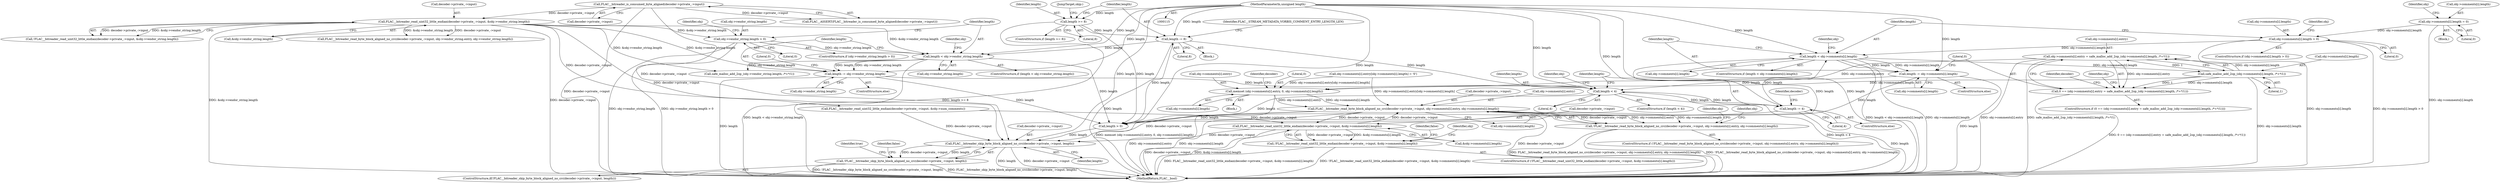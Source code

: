 digraph "0_Android_b499389da21d89d32deff500376c5ee4f8f0b04c@API" {
"1000439" [label="(Call,obj->comments[i].entry = safe_malloc_add_2op_(obj->comments[i].length, /*+*/1))"];
"1000447" [label="(Call,safe_malloc_add_2op_(obj->comments[i].length, /*+*/1))"];
"1000410" [label="(Call,length < obj->comments[i].length)"];
"1000377" [label="(Call,length -= 4)"];
"1000366" [label="(Call,length < 4)"];
"1000427" [label="(Call,length -= obj->comments[i].length)"];
"1000118" [label="(MethodParameterIn,unsigned length)"];
"1000133" [label="(Call,length -= 8)"];
"1000129" [label="(Call,length >= 8)"];
"1000190" [label="(Call,length -= obj->vendor_string.length)"];
"1000166" [label="(Call,length < obj->vendor_string.length)"];
"1000157" [label="(Call,obj->vendor_string.length > 0)"];
"1000142" [label="(Call,FLAC__bitreader_read_uint32_little_endian(decoder->private_->input, &obj->vendor_string.length))"];
"1000122" [label="(Call,FLAC__bitreader_is_consumed_byte_aligned(decoder->private_->input))"];
"1000399" [label="(Call,obj->comments[i].length > 0)"];
"1000343" [label="(Call,obj->comments[i].length = 0)"];
"1000437" [label="(Call,0 == (obj->comments[i].entry = safe_malloc_add_2op_(obj->comments[i].length, /*+*/1)))"];
"1000466" [label="(Call,memset (obj->comments[i].entry, 0, obj->comments[i].length))"];
"1000484" [label="(Call,FLAC__bitreader_read_byte_block_aligned_no_crc(decoder->private_->input, obj->comments[i].entry, obj->comments[i].length))"];
"1000382" [label="(Call,FLAC__bitreader_read_uint32_little_endian(decoder->private_->input, &obj->comments[i].length))"];
"1000381" [label="(Call,!FLAC__bitreader_read_uint32_little_endian(decoder->private_->input, &obj->comments[i].length))"];
"1000552" [label="(Call,FLAC__bitreader_skip_byte_block_aligned_no_crc(decoder->private_->input, length))"];
"1000551" [label="(Call,!FLAC__bitreader_skip_byte_block_aligned_no_crc(decoder->private_->input, length))"];
"1000483" [label="(Call,!FLAC__bitreader_read_byte_block_aligned_no_crc(decoder->private_->input, obj->comments[i].entry, obj->comments[i].length))"];
"1000427" [label="(Call,length -= obj->comments[i].length)"];
"1000177" [label="(Identifier,obj)"];
"1000440" [label="(Call,obj->comments[i].entry)"];
"1000135" [label="(Literal,8)"];
"1000398" [label="(ControlStructure,if (obj->comments[i].length > 0))"];
"1000206" [label="(Call,safe_malloc_add_2op_(obj->vendor_string.length, /*+*/1))"];
"1000343" [label="(Call,obj->comments[i].length = 0)"];
"1000157" [label="(Call,obj->vendor_string.length > 0)"];
"1000131" [label="(Literal,8)"];
"1000397" [label="(Identifier,false)"];
"1000344" [label="(Call,obj->comments[i].length)"];
"1000382" [label="(Call,FLAC__bitreader_read_uint32_little_endian(decoder->private_->input, &obj->comments[i].length))"];
"1000546" [label="(Call,length > 0)"];
"1000467" [label="(Call,obj->comments[i].entry)"];
"1000158" [label="(Call,obj->vendor_string.length)"];
"1000199" [label="(Literal,0)"];
"1000132" [label="(Block,)"];
"1000436" [label="(ControlStructure,if (0 == (obj->comments[i].entry = safe_malloc_add_2op_(obj->comments[i].length, /*+*/1))))"];
"1000485" [label="(Call,decoder->private_->input)"];
"1000428" [label="(Identifier,length)"];
"1000400" [label="(Call,obj->comments[i].length)"];
"1000437" [label="(Call,0 == (obj->comments[i].entry = safe_malloc_add_2op_(obj->comments[i].length, /*+*/1)))"];
"1000422" [label="(Identifier,obj)"];
"1000385" [label="(Identifier,decoder)"];
"1000560" [label="(Identifier,false)"];
"1000410" [label="(Call,length < obj->comments[i].length)"];
"1000511" [label="(Call,obj->comments[i].entry[obj->comments[i].length] = '\0')"];
"1000225" [label="(Call,FLAC__bitreader_read_byte_block_aligned_no_crc(decoder->private_->input, obj->vendor_string.entry, obj->vendor_string.length))"];
"1000190" [label="(Call,length -= obj->vendor_string.length)"];
"1000497" [label="(Call,obj->comments[i].length)"];
"1000166" [label="(Call,length < obj->vendor_string.length)"];
"1000129" [label="(Call,length >= 8)"];
"1000356" [label="(Identifier,obj)"];
"1000167" [label="(Identifier,length)"];
"1000130" [label="(Identifier,length)"];
"1000168" [label="(Call,obj->vendor_string.length)"];
"1000455" [label="(Literal,1)"];
"1000447" [label="(Call,safe_malloc_add_2op_(obj->comments[i].length, /*+*/1))"];
"1000388" [label="(Call,&obj->comments[i].length)"];
"1000483" [label="(Call,!FLAC__bitreader_read_byte_block_aligned_no_crc(decoder->private_->input, obj->comments[i].entry, obj->comments[i].length))"];
"1000377" [label="(Call,length -= 4)"];
"1000133" [label="(Call,length -= 8)"];
"1000533" [label="(Identifier,obj)"];
"1000426" [label="(ControlStructure,else)"];
"1000368" [label="(Literal,4)"];
"1000399" [label="(Call,obj->comments[i].length > 0)"];
"1000376" [label="(ControlStructure,else)"];
"1000460" [label="(Identifier,decoder)"];
"1000118" [label="(MethodParameterIn,unsigned length)"];
"1000563" [label="(MethodReturn,FLAC__bool)"];
"1000381" [label="(Call,!FLAC__bitreader_read_uint32_little_endian(decoder->private_->input, &obj->comments[i].length))"];
"1000342" [label="(Block,)"];
"1000123" [label="(Call,decoder->private_->input)"];
"1000552" [label="(Call,FLAC__bitreader_skip_byte_block_aligned_no_crc(decoder->private_->input, length))"];
"1000367" [label="(Identifier,length)"];
"1000407" [label="(Literal,0)"];
"1000366" [label="(Call,length < 4)"];
"1000558" [label="(Identifier,length)"];
"1000403" [label="(Identifier,obj)"];
"1000412" [label="(Call,obj->comments[i].length)"];
"1000475" [label="(Call,obj->comments[i].length)"];
"1000408" [label="(Block,)"];
"1000448" [label="(Call,obj->comments[i].length)"];
"1000192" [label="(Call,obj->vendor_string.length)"];
"1000134" [label="(Identifier,length)"];
"1000466" [label="(Call,memset (obj->comments[i].entry, 0, obj->comments[i].length))"];
"1000128" [label="(ControlStructure,if (length >= 8))"];
"1000429" [label="(Call,obj->comments[i].length)"];
"1000438" [label="(Literal,0)"];
"1000365" [label="(ControlStructure,if (length < 4))"];
"1000411" [label="(Identifier,length)"];
"1000260" [label="(Identifier,obj)"];
"1000379" [label="(Literal,4)"];
"1000482" [label="(ControlStructure,if (!FLAC__bitreader_read_byte_block_aligned_no_crc(decoder->private_->input, obj->comments[i].entry, obj->comments[i].length)))"];
"1000553" [label="(Call,decoder->private_->input)"];
"1000544" [label="(JumpTarget,skip:)"];
"1000550" [label="(ControlStructure,if(!FLAC__bitreader_skip_byte_block_aligned_no_crc(decoder->private_->input, length)))"];
"1000138" [label="(Identifier,FLAC__STREAM_METADATA_VORBIS_COMMENT_ENTRY_LENGTH_LEN)"];
"1000372" [label="(Identifier,obj)"];
"1000156" [label="(ControlStructure,if (obj->vendor_string.length > 0))"];
"1000121" [label="(Call,FLAC__ASSERT(FLAC__bitreader_is_consumed_byte_aligned(decoder->private_->input)))"];
"1000270" [label="(Call,FLAC__bitreader_read_uint32_little_endian(decoder->private_->input, &obj->num_comments))"];
"1000507" [label="(Identifier,obj)"];
"1000484" [label="(Call,FLAC__bitreader_read_byte_block_aligned_no_crc(decoder->private_->input, obj->comments[i].entry, obj->comments[i].length))"];
"1000122" [label="(Call,FLAC__bitreader_is_consumed_byte_aligned(decoder->private_->input))"];
"1000439" [label="(Call,obj->comments[i].entry = safe_malloc_add_2op_(obj->comments[i].length, /*+*/1))"];
"1000141" [label="(Call,!FLAC__bitreader_read_uint32_little_endian(decoder->private_->input, &obj->vendor_string.length))"];
"1000163" [label="(Literal,0)"];
"1000351" [label="(Literal,0)"];
"1000490" [label="(Call,obj->comments[i].entry)"];
"1000487" [label="(Identifier,decoder)"];
"1000551" [label="(Call,!FLAC__bitreader_skip_byte_block_aligned_no_crc(decoder->private_->input, length))"];
"1000148" [label="(Call,&obj->vendor_string.length)"];
"1000378" [label="(Identifier,length)"];
"1000470" [label="(Identifier,obj)"];
"1000409" [label="(ControlStructure,if (length < obj->comments[i].length))"];
"1000562" [label="(Identifier,true)"];
"1000380" [label="(ControlStructure,if (!FLAC__bitreader_read_uint32_little_endian(decoder->private_->input, &obj->comments[i].length)))"];
"1000189" [label="(ControlStructure,else)"];
"1000142" [label="(Call,FLAC__bitreader_read_uint32_little_endian(decoder->private_->input, &obj->vendor_string.length))"];
"1000143" [label="(Call,decoder->private_->input)"];
"1000516" [label="(Identifier,obj)"];
"1000383" [label="(Call,decoder->private_->input)"];
"1000474" [label="(Literal,0)"];
"1000165" [label="(ControlStructure,if (length < obj->vendor_string.length))"];
"1000191" [label="(Identifier,length)"];
"1000439" -> "1000437"  [label="AST: "];
"1000439" -> "1000447"  [label="CFG: "];
"1000440" -> "1000439"  [label="AST: "];
"1000447" -> "1000439"  [label="AST: "];
"1000437" -> "1000439"  [label="CFG: "];
"1000439" -> "1000563"  [label="DDG: obj->comments[i].entry"];
"1000439" -> "1000563"  [label="DDG: safe_malloc_add_2op_(obj->comments[i].length, /*+*/1)"];
"1000439" -> "1000437"  [label="DDG: obj->comments[i].entry"];
"1000447" -> "1000439"  [label="DDG: obj->comments[i].length"];
"1000447" -> "1000439"  [label="DDG: 1"];
"1000439" -> "1000466"  [label="DDG: obj->comments[i].entry"];
"1000447" -> "1000455"  [label="CFG: "];
"1000448" -> "1000447"  [label="AST: "];
"1000455" -> "1000447"  [label="AST: "];
"1000447" -> "1000563"  [label="DDG: obj->comments[i].length"];
"1000447" -> "1000437"  [label="DDG: obj->comments[i].length"];
"1000447" -> "1000437"  [label="DDG: 1"];
"1000410" -> "1000447"  [label="DDG: obj->comments[i].length"];
"1000447" -> "1000466"  [label="DDG: obj->comments[i].length"];
"1000410" -> "1000409"  [label="AST: "];
"1000410" -> "1000412"  [label="CFG: "];
"1000411" -> "1000410"  [label="AST: "];
"1000412" -> "1000410"  [label="AST: "];
"1000422" -> "1000410"  [label="CFG: "];
"1000428" -> "1000410"  [label="CFG: "];
"1000410" -> "1000563"  [label="DDG: obj->comments[i].length"];
"1000410" -> "1000563"  [label="DDG: length < obj->comments[i].length"];
"1000377" -> "1000410"  [label="DDG: length"];
"1000118" -> "1000410"  [label="DDG: length"];
"1000399" -> "1000410"  [label="DDG: obj->comments[i].length"];
"1000410" -> "1000427"  [label="DDG: obj->comments[i].length"];
"1000410" -> "1000427"  [label="DDG: length"];
"1000410" -> "1000546"  [label="DDG: length"];
"1000377" -> "1000376"  [label="AST: "];
"1000377" -> "1000379"  [label="CFG: "];
"1000378" -> "1000377"  [label="AST: "];
"1000379" -> "1000377"  [label="AST: "];
"1000385" -> "1000377"  [label="CFG: "];
"1000377" -> "1000563"  [label="DDG: length"];
"1000377" -> "1000366"  [label="DDG: length"];
"1000366" -> "1000377"  [label="DDG: length"];
"1000118" -> "1000377"  [label="DDG: length"];
"1000377" -> "1000546"  [label="DDG: length"];
"1000366" -> "1000365"  [label="AST: "];
"1000366" -> "1000368"  [label="CFG: "];
"1000367" -> "1000366"  [label="AST: "];
"1000368" -> "1000366"  [label="AST: "];
"1000372" -> "1000366"  [label="CFG: "];
"1000378" -> "1000366"  [label="CFG: "];
"1000366" -> "1000563"  [label="DDG: length < 4"];
"1000427" -> "1000366"  [label="DDG: length"];
"1000133" -> "1000366"  [label="DDG: length"];
"1000190" -> "1000366"  [label="DDG: length"];
"1000118" -> "1000366"  [label="DDG: length"];
"1000366" -> "1000546"  [label="DDG: length"];
"1000427" -> "1000426"  [label="AST: "];
"1000427" -> "1000429"  [label="CFG: "];
"1000428" -> "1000427"  [label="AST: "];
"1000429" -> "1000427"  [label="AST: "];
"1000438" -> "1000427"  [label="CFG: "];
"1000427" -> "1000563"  [label="DDG: length"];
"1000118" -> "1000427"  [label="DDG: length"];
"1000427" -> "1000546"  [label="DDG: length"];
"1000118" -> "1000115"  [label="AST: "];
"1000118" -> "1000563"  [label="DDG: length"];
"1000118" -> "1000129"  [label="DDG: length"];
"1000118" -> "1000133"  [label="DDG: length"];
"1000118" -> "1000166"  [label="DDG: length"];
"1000118" -> "1000190"  [label="DDG: length"];
"1000118" -> "1000546"  [label="DDG: length"];
"1000118" -> "1000552"  [label="DDG: length"];
"1000133" -> "1000132"  [label="AST: "];
"1000133" -> "1000135"  [label="CFG: "];
"1000134" -> "1000133"  [label="AST: "];
"1000135" -> "1000133"  [label="AST: "];
"1000138" -> "1000133"  [label="CFG: "];
"1000133" -> "1000563"  [label="DDG: length"];
"1000129" -> "1000133"  [label="DDG: length"];
"1000133" -> "1000166"  [label="DDG: length"];
"1000133" -> "1000546"  [label="DDG: length"];
"1000129" -> "1000128"  [label="AST: "];
"1000129" -> "1000131"  [label="CFG: "];
"1000130" -> "1000129"  [label="AST: "];
"1000131" -> "1000129"  [label="AST: "];
"1000134" -> "1000129"  [label="CFG: "];
"1000544" -> "1000129"  [label="CFG: "];
"1000129" -> "1000563"  [label="DDG: length >= 8"];
"1000129" -> "1000546"  [label="DDG: length"];
"1000190" -> "1000189"  [label="AST: "];
"1000190" -> "1000192"  [label="CFG: "];
"1000191" -> "1000190"  [label="AST: "];
"1000192" -> "1000190"  [label="AST: "];
"1000199" -> "1000190"  [label="CFG: "];
"1000190" -> "1000563"  [label="DDG: length"];
"1000166" -> "1000190"  [label="DDG: obj->vendor_string.length"];
"1000166" -> "1000190"  [label="DDG: length"];
"1000142" -> "1000190"  [label="DDG: &obj->vendor_string.length"];
"1000190" -> "1000546"  [label="DDG: length"];
"1000166" -> "1000165"  [label="AST: "];
"1000166" -> "1000168"  [label="CFG: "];
"1000167" -> "1000166"  [label="AST: "];
"1000168" -> "1000166"  [label="AST: "];
"1000177" -> "1000166"  [label="CFG: "];
"1000191" -> "1000166"  [label="CFG: "];
"1000166" -> "1000563"  [label="DDG: length < obj->vendor_string.length"];
"1000157" -> "1000166"  [label="DDG: obj->vendor_string.length"];
"1000142" -> "1000166"  [label="DDG: &obj->vendor_string.length"];
"1000166" -> "1000206"  [label="DDG: obj->vendor_string.length"];
"1000166" -> "1000546"  [label="DDG: length"];
"1000157" -> "1000156"  [label="AST: "];
"1000157" -> "1000163"  [label="CFG: "];
"1000158" -> "1000157"  [label="AST: "];
"1000163" -> "1000157"  [label="AST: "];
"1000167" -> "1000157"  [label="CFG: "];
"1000260" -> "1000157"  [label="CFG: "];
"1000157" -> "1000563"  [label="DDG: obj->vendor_string.length > 0"];
"1000157" -> "1000563"  [label="DDG: obj->vendor_string.length"];
"1000142" -> "1000157"  [label="DDG: &obj->vendor_string.length"];
"1000142" -> "1000141"  [label="AST: "];
"1000142" -> "1000148"  [label="CFG: "];
"1000143" -> "1000142"  [label="AST: "];
"1000148" -> "1000142"  [label="AST: "];
"1000141" -> "1000142"  [label="CFG: "];
"1000142" -> "1000563"  [label="DDG: &obj->vendor_string.length"];
"1000142" -> "1000563"  [label="DDG: decoder->private_->input"];
"1000142" -> "1000141"  [label="DDG: decoder->private_->input"];
"1000142" -> "1000141"  [label="DDG: &obj->vendor_string.length"];
"1000122" -> "1000142"  [label="DDG: decoder->private_->input"];
"1000142" -> "1000206"  [label="DDG: &obj->vendor_string.length"];
"1000142" -> "1000225"  [label="DDG: decoder->private_->input"];
"1000142" -> "1000225"  [label="DDG: &obj->vendor_string.length"];
"1000142" -> "1000270"  [label="DDG: decoder->private_->input"];
"1000142" -> "1000552"  [label="DDG: decoder->private_->input"];
"1000122" -> "1000121"  [label="AST: "];
"1000122" -> "1000123"  [label="CFG: "];
"1000123" -> "1000122"  [label="AST: "];
"1000121" -> "1000122"  [label="CFG: "];
"1000122" -> "1000563"  [label="DDG: decoder->private_->input"];
"1000122" -> "1000121"  [label="DDG: decoder->private_->input"];
"1000122" -> "1000552"  [label="DDG: decoder->private_->input"];
"1000399" -> "1000398"  [label="AST: "];
"1000399" -> "1000407"  [label="CFG: "];
"1000400" -> "1000399"  [label="AST: "];
"1000407" -> "1000399"  [label="AST: "];
"1000411" -> "1000399"  [label="CFG: "];
"1000533" -> "1000399"  [label="CFG: "];
"1000399" -> "1000563"  [label="DDG: obj->comments[i].length"];
"1000399" -> "1000563"  [label="DDG: obj->comments[i].length > 0"];
"1000343" -> "1000399"  [label="DDG: obj->comments[i].length"];
"1000343" -> "1000342"  [label="AST: "];
"1000343" -> "1000351"  [label="CFG: "];
"1000344" -> "1000343"  [label="AST: "];
"1000351" -> "1000343"  [label="AST: "];
"1000356" -> "1000343"  [label="CFG: "];
"1000343" -> "1000563"  [label="DDG: obj->comments[i].length"];
"1000437" -> "1000436"  [label="AST: "];
"1000438" -> "1000437"  [label="AST: "];
"1000460" -> "1000437"  [label="CFG: "];
"1000470" -> "1000437"  [label="CFG: "];
"1000437" -> "1000563"  [label="DDG: 0 == (obj->comments[i].entry = safe_malloc_add_2op_(obj->comments[i].length, /*+*/1))"];
"1000466" -> "1000408"  [label="AST: "];
"1000466" -> "1000475"  [label="CFG: "];
"1000467" -> "1000466"  [label="AST: "];
"1000474" -> "1000466"  [label="AST: "];
"1000475" -> "1000466"  [label="AST: "];
"1000487" -> "1000466"  [label="CFG: "];
"1000466" -> "1000563"  [label="DDG: memset (obj->comments[i].entry, 0, obj->comments[i].length)"];
"1000511" -> "1000466"  [label="DDG: obj->comments[i].entry[obj->comments[i].length]"];
"1000466" -> "1000484"  [label="DDG: obj->comments[i].entry"];
"1000466" -> "1000484"  [label="DDG: obj->comments[i].length"];
"1000484" -> "1000483"  [label="AST: "];
"1000484" -> "1000497"  [label="CFG: "];
"1000485" -> "1000484"  [label="AST: "];
"1000490" -> "1000484"  [label="AST: "];
"1000497" -> "1000484"  [label="AST: "];
"1000483" -> "1000484"  [label="CFG: "];
"1000484" -> "1000563"  [label="DDG: obj->comments[i].length"];
"1000484" -> "1000563"  [label="DDG: obj->comments[i].entry"];
"1000484" -> "1000563"  [label="DDG: decoder->private_->input"];
"1000484" -> "1000382"  [label="DDG: decoder->private_->input"];
"1000484" -> "1000483"  [label="DDG: decoder->private_->input"];
"1000484" -> "1000483"  [label="DDG: obj->comments[i].entry"];
"1000484" -> "1000483"  [label="DDG: obj->comments[i].length"];
"1000382" -> "1000484"  [label="DDG: decoder->private_->input"];
"1000511" -> "1000484"  [label="DDG: obj->comments[i].entry[obj->comments[i].length]"];
"1000484" -> "1000552"  [label="DDG: decoder->private_->input"];
"1000382" -> "1000381"  [label="AST: "];
"1000382" -> "1000388"  [label="CFG: "];
"1000383" -> "1000382"  [label="AST: "];
"1000388" -> "1000382"  [label="AST: "];
"1000381" -> "1000382"  [label="CFG: "];
"1000382" -> "1000563"  [label="DDG: decoder->private_->input"];
"1000382" -> "1000563"  [label="DDG: &obj->comments[i].length"];
"1000382" -> "1000381"  [label="DDG: decoder->private_->input"];
"1000382" -> "1000381"  [label="DDG: &obj->comments[i].length"];
"1000270" -> "1000382"  [label="DDG: decoder->private_->input"];
"1000382" -> "1000552"  [label="DDG: decoder->private_->input"];
"1000381" -> "1000380"  [label="AST: "];
"1000397" -> "1000381"  [label="CFG: "];
"1000403" -> "1000381"  [label="CFG: "];
"1000381" -> "1000563"  [label="DDG: FLAC__bitreader_read_uint32_little_endian(decoder->private_->input, &obj->comments[i].length)"];
"1000381" -> "1000563"  [label="DDG: !FLAC__bitreader_read_uint32_little_endian(decoder->private_->input, &obj->comments[i].length)"];
"1000552" -> "1000551"  [label="AST: "];
"1000552" -> "1000558"  [label="CFG: "];
"1000553" -> "1000552"  [label="AST: "];
"1000558" -> "1000552"  [label="AST: "];
"1000551" -> "1000552"  [label="CFG: "];
"1000552" -> "1000563"  [label="DDG: decoder->private_->input"];
"1000552" -> "1000563"  [label="DDG: length"];
"1000552" -> "1000551"  [label="DDG: decoder->private_->input"];
"1000552" -> "1000551"  [label="DDG: length"];
"1000270" -> "1000552"  [label="DDG: decoder->private_->input"];
"1000546" -> "1000552"  [label="DDG: length"];
"1000551" -> "1000550"  [label="AST: "];
"1000560" -> "1000551"  [label="CFG: "];
"1000562" -> "1000551"  [label="CFG: "];
"1000551" -> "1000563"  [label="DDG: !FLAC__bitreader_skip_byte_block_aligned_no_crc(decoder->private_->input, length)"];
"1000551" -> "1000563"  [label="DDG: FLAC__bitreader_skip_byte_block_aligned_no_crc(decoder->private_->input, length)"];
"1000483" -> "1000482"  [label="AST: "];
"1000507" -> "1000483"  [label="CFG: "];
"1000516" -> "1000483"  [label="CFG: "];
"1000483" -> "1000563"  [label="DDG: !FLAC__bitreader_read_byte_block_aligned_no_crc(decoder->private_->input, obj->comments[i].entry, obj->comments[i].length)"];
"1000483" -> "1000563"  [label="DDG: FLAC__bitreader_read_byte_block_aligned_no_crc(decoder->private_->input, obj->comments[i].entry, obj->comments[i].length)"];
}
